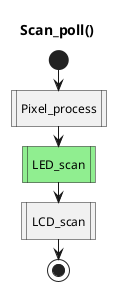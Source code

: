 '
' Scan_poll.uml
'

@startuml
title Scan_poll()
start
:Pixel_process|
#LightGreen:LED_scan|
:LCD_scan|
stop
@enduml
